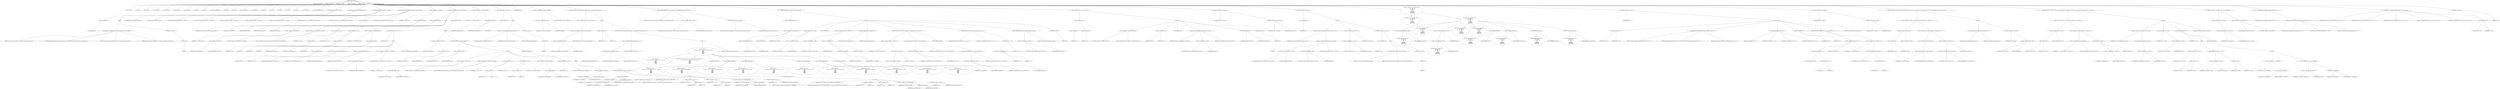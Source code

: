digraph hostapd_notif_assoc {  
"1000122" [label = "(METHOD,hostapd_notif_assoc)" ]
"1000123" [label = "(PARAM,hostapd_data *hapd)" ]
"1000124" [label = "(PARAM,const u8 *addr)" ]
"1000125" [label = "(PARAM,const u8 *req_ies)" ]
"1000126" [label = "(PARAM,size_t req_ies_len)" ]
"1000127" [label = "(PARAM,int reassoc)" ]
"1000128" [label = "(BLOCK,,)" ]
"1000129" [label = "(LOCAL,v9: const u8 *)" ]
"1000130" [label = "(LOCAL,v10: int)" ]
"1000131" [label = "(LOCAL,v11: size_t)" ]
"1000132" [label = "(LOCAL,v12: const u8 *)" ]
"1000133" [label = "(LOCAL,v13: sta_info *)" ]
"1000134" [label = "(LOCAL,v14: sta_info *)" ]
"1000135" [label = "(LOCAL,v16: const u8 *)" ]
"1000136" [label = "(LOCAL,v17: int)" ]
"1000137" [label = "(LOCAL,v18: int)" ]
"1000138" [label = "(LOCAL,v19: wpa_state_machine *)" ]
"1000139" [label = "(LOCAL,v20: int)" ]
"1000140" [label = "(LOCAL,v21: int)" ]
"1000141" [label = "(LOCAL,v22: unsigned int)" ]
"1000142" [label = "(LOCAL,v23: const u8 *)" ]
"1000143" [label = "(LOCAL,v24: int)" ]
"1000144" [label = "(LOCAL,v25: u32)" ]
"1000145" [label = "(LOCAL,v26: int)" ]
"1000146" [label = "(LOCAL,v27: u32)" ]
"1000147" [label = "(LOCAL,v28: u8 *)" ]
"1000148" [label = "(LOCAL,v29: u8 [ 1064 ])" ]
"1000149" [label = "(LOCAL,mdie: ieee802_11_elems)" ]
"1000150" [label = "(CONTROL_STRUCTURE,if ( !addr ),if ( !addr ))" ]
"1000151" [label = "(<operator>.logicalNot,!addr)" ]
"1000152" [label = "(IDENTIFIER,addr,!addr)" ]
"1000153" [label = "(BLOCK,,)" ]
"1000154" [label = "(wpa_printf,wpa_printf(2, \"hostapd_notif_assoc: Skip event with no address\", req_ies, req_ies_len))" ]
"1000155" [label = "(LITERAL,2,wpa_printf(2, \"hostapd_notif_assoc: Skip event with no address\", req_ies, req_ies_len))" ]
"1000156" [label = "(LITERAL,\"hostapd_notif_assoc: Skip event with no address\",wpa_printf(2, \"hostapd_notif_assoc: Skip event with no address\", req_ies, req_ies_len))" ]
"1000157" [label = "(IDENTIFIER,req_ies,wpa_printf(2, \"hostapd_notif_assoc: Skip event with no address\", req_ies, req_ies_len))" ]
"1000158" [label = "(IDENTIFIER,req_ies_len,wpa_printf(2, \"hostapd_notif_assoc: Skip event with no address\", req_ies, req_ies_len))" ]
"1000159" [label = "(RETURN,return -1;,return -1;)" ]
"1000160" [label = "(<operator>.minus,-1)" ]
"1000161" [label = "(LITERAL,1,-1)" ]
"1000162" [label = "(random_add_randomness,random_add_randomness(addr, 6u))" ]
"1000163" [label = "(IDENTIFIER,addr,random_add_randomness(addr, 6u))" ]
"1000164" [label = "(LITERAL,6u,random_add_randomness(addr, 6u))" ]
"1000165" [label = "(hostapd_logger,hostapd_logger(hapd, addr, 1u, 2, \"associated\"))" ]
"1000166" [label = "(IDENTIFIER,hapd,hostapd_logger(hapd, addr, 1u, 2, \"associated\"))" ]
"1000167" [label = "(IDENTIFIER,addr,hostapd_logger(hapd, addr, 1u, 2, \"associated\"))" ]
"1000168" [label = "(LITERAL,1u,hostapd_logger(hapd, addr, 1u, 2, \"associated\"))" ]
"1000169" [label = "(LITERAL,2,hostapd_logger(hapd, addr, 1u, 2, \"associated\"))" ]
"1000170" [label = "(LITERAL,\"associated\",hostapd_logger(hapd, addr, 1u, 2, \"associated\"))" ]
"1000171" [label = "(ieee802_11_parse_elems,ieee802_11_parse_elems(req_ies, req_ies_len, &mdie, 0))" ]
"1000172" [label = "(IDENTIFIER,req_ies,ieee802_11_parse_elems(req_ies, req_ies_len, &mdie, 0))" ]
"1000173" [label = "(IDENTIFIER,req_ies_len,ieee802_11_parse_elems(req_ies, req_ies_len, &mdie, 0))" ]
"1000174" [label = "(<operator>.addressOf,&mdie)" ]
"1000175" [label = "(IDENTIFIER,mdie,ieee802_11_parse_elems(req_ies, req_ies_len, &mdie, 0))" ]
"1000176" [label = "(LITERAL,0,ieee802_11_parse_elems(req_ies, req_ies_len, &mdie, 0))" ]
"1000177" [label = "(<operator>.assignment,v9 = mdie.wps_ie)" ]
"1000178" [label = "(IDENTIFIER,v9,v9 = mdie.wps_ie)" ]
"1000179" [label = "(<operator>.fieldAccess,mdie.wps_ie)" ]
"1000180" [label = "(IDENTIFIER,mdie,v9 = mdie.wps_ie)" ]
"1000181" [label = "(FIELD_IDENTIFIER,wps_ie,wps_ie)" ]
"1000182" [label = "(CONTROL_STRUCTURE,if ( mdie.wps_ie ),if ( mdie.wps_ie ))" ]
"1000183" [label = "(<operator>.fieldAccess,mdie.wps_ie)" ]
"1000184" [label = "(IDENTIFIER,mdie,if ( mdie.wps_ie ))" ]
"1000185" [label = "(FIELD_IDENTIFIER,wps_ie,wps_ie)" ]
"1000186" [label = "(BLOCK,,)" ]
"1000187" [label = "(<operator>.assignment,v10 = mdie.wps_ie_len)" ]
"1000188" [label = "(IDENTIFIER,v10,v10 = mdie.wps_ie_len)" ]
"1000189" [label = "(<operator>.fieldAccess,mdie.wps_ie_len)" ]
"1000190" [label = "(IDENTIFIER,mdie,v10 = mdie.wps_ie_len)" ]
"1000191" [label = "(FIELD_IDENTIFIER,wps_ie_len,wps_ie_len)" ]
"1000192" [label = "(wpa_printf,wpa_printf(2, \"STA included WPS IE in (Re)AssocReq\"))" ]
"1000193" [label = "(LITERAL,2,wpa_printf(2, \"STA included WPS IE in (Re)AssocReq\"))" ]
"1000194" [label = "(LITERAL,\"STA included WPS IE in (Re)AssocReq\",wpa_printf(2, \"STA included WPS IE in (Re)AssocReq\"))" ]
"1000195" [label = "(<operator>.assignment,v11 = v10 + 2)" ]
"1000196" [label = "(IDENTIFIER,v11,v11 = v10 + 2)" ]
"1000197" [label = "(<operator>.addition,v10 + 2)" ]
"1000198" [label = "(IDENTIFIER,v10,v10 + 2)" ]
"1000199" [label = "(LITERAL,2,v10 + 2)" ]
"1000200" [label = "(<operator>.assignment,v12 = v9 - 2)" ]
"1000201" [label = "(IDENTIFIER,v12,v12 = v9 - 2)" ]
"1000202" [label = "(<operator>.subtraction,v9 - 2)" ]
"1000203" [label = "(IDENTIFIER,v9,v9 - 2)" ]
"1000204" [label = "(LITERAL,2,v9 - 2)" ]
"1000205" [label = "(<operator>.assignment,v13 = ap_get_sta(hapd, addr))" ]
"1000206" [label = "(IDENTIFIER,v13,v13 = ap_get_sta(hapd, addr))" ]
"1000207" [label = "(ap_get_sta,ap_get_sta(hapd, addr))" ]
"1000208" [label = "(IDENTIFIER,hapd,ap_get_sta(hapd, addr))" ]
"1000209" [label = "(IDENTIFIER,addr,ap_get_sta(hapd, addr))" ]
"1000210" [label = "(CONTROL_STRUCTURE,if ( v13 ),if ( v13 ))" ]
"1000211" [label = "(IDENTIFIER,v13,if ( v13 ))" ]
"1000212" [label = "(BLOCK,,)" ]
"1000213" [label = "(JUMP_TARGET,LABEL_4)" ]
"1000214" [label = "(<operator>.assignment,v14 = v13)" ]
"1000215" [label = "(IDENTIFIER,v14,v14 = v13)" ]
"1000216" [label = "(IDENTIFIER,v13,v14 = v13)" ]
"1000217" [label = "(ap_sta_no_session_timeout,ap_sta_no_session_timeout(hapd, v13))" ]
"1000218" [label = "(IDENTIFIER,hapd,ap_sta_no_session_timeout(hapd, v13))" ]
"1000219" [label = "(IDENTIFIER,v13,ap_sta_no_session_timeout(hapd, v13))" ]
"1000220" [label = "(accounting_sta_stop,accounting_sta_stop(hapd, v14))" ]
"1000221" [label = "(IDENTIFIER,hapd,accounting_sta_stop(hapd, v14))" ]
"1000222" [label = "(IDENTIFIER,v14,accounting_sta_stop(hapd, v14))" ]
"1000223" [label = "(<operator>.assignment,v14->timeout_next = STA_NULLFUNC)" ]
"1000224" [label = "(<operator>.indirectFieldAccess,v14->timeout_next)" ]
"1000225" [label = "(IDENTIFIER,v14,v14->timeout_next = STA_NULLFUNC)" ]
"1000226" [label = "(FIELD_IDENTIFIER,timeout_next,timeout_next)" ]
"1000227" [label = "(IDENTIFIER,STA_NULLFUNC,v14->timeout_next = STA_NULLFUNC)" ]
"1000228" [label = "(CONTROL_STRUCTURE,goto LABEL_9;,goto LABEL_9;)" ]
"1000229" [label = "(CONTROL_STRUCTURE,else,else)" ]
"1000230" [label = "(BLOCK,,)" ]
"1000231" [label = "(<operator>.assignment,v16 = mdie.rsn_ie)" ]
"1000232" [label = "(IDENTIFIER,v16,v16 = mdie.rsn_ie)" ]
"1000233" [label = "(<operator>.fieldAccess,mdie.rsn_ie)" ]
"1000234" [label = "(IDENTIFIER,mdie,v16 = mdie.rsn_ie)" ]
"1000235" [label = "(FIELD_IDENTIFIER,rsn_ie,rsn_ie)" ]
"1000236" [label = "(CONTROL_STRUCTURE,if ( mdie.rsn_ie ),if ( mdie.rsn_ie ))" ]
"1000237" [label = "(<operator>.fieldAccess,mdie.rsn_ie)" ]
"1000238" [label = "(IDENTIFIER,mdie,if ( mdie.rsn_ie ))" ]
"1000239" [label = "(FIELD_IDENTIFIER,rsn_ie,rsn_ie)" ]
"1000240" [label = "(BLOCK,,)" ]
"1000241" [label = "(<operator>.assignment,v17 = mdie.rsn_ie_len)" ]
"1000242" [label = "(IDENTIFIER,v17,v17 = mdie.rsn_ie_len)" ]
"1000243" [label = "(<operator>.fieldAccess,mdie.rsn_ie_len)" ]
"1000244" [label = "(IDENTIFIER,mdie,v17 = mdie.rsn_ie_len)" ]
"1000245" [label = "(FIELD_IDENTIFIER,rsn_ie_len,rsn_ie_len)" ]
"1000246" [label = "(wpa_printf,wpa_printf(2, \"STA included RSN IE in (Re)AssocReq\"))" ]
"1000247" [label = "(LITERAL,2,wpa_printf(2, \"STA included RSN IE in (Re)AssocReq\"))" ]
"1000248" [label = "(LITERAL,\"STA included RSN IE in (Re)AssocReq\",wpa_printf(2, \"STA included RSN IE in (Re)AssocReq\"))" ]
"1000249" [label = "(<operator>.assignment,v11 = v17 + 2)" ]
"1000250" [label = "(IDENTIFIER,v11,v11 = v17 + 2)" ]
"1000251" [label = "(<operator>.addition,v17 + 2)" ]
"1000252" [label = "(IDENTIFIER,v17,v17 + 2)" ]
"1000253" [label = "(LITERAL,2,v17 + 2)" ]
"1000254" [label = "(<operator>.assignment,v12 = v16 - 2)" ]
"1000255" [label = "(IDENTIFIER,v12,v12 = v16 - 2)" ]
"1000256" [label = "(<operator>.subtraction,v16 - 2)" ]
"1000257" [label = "(IDENTIFIER,v16,v16 - 2)" ]
"1000258" [label = "(LITERAL,2,v16 - 2)" ]
"1000259" [label = "(<operator>.assignment,v13 = ap_get_sta(hapd, addr))" ]
"1000260" [label = "(IDENTIFIER,v13,v13 = ap_get_sta(hapd, addr))" ]
"1000261" [label = "(ap_get_sta,ap_get_sta(hapd, addr))" ]
"1000262" [label = "(IDENTIFIER,hapd,ap_get_sta(hapd, addr))" ]
"1000263" [label = "(IDENTIFIER,addr,ap_get_sta(hapd, addr))" ]
"1000264" [label = "(CONTROL_STRUCTURE,if ( v13 ),if ( v13 ))" ]
"1000265" [label = "(IDENTIFIER,v13,if ( v13 ))" ]
"1000266" [label = "(CONTROL_STRUCTURE,goto LABEL_4;,goto LABEL_4;)" ]
"1000267" [label = "(CONTROL_STRUCTURE,else,else)" ]
"1000268" [label = "(BLOCK,,)" ]
"1000269" [label = "(<operator>.assignment,v23 = mdie.wpa_ie)" ]
"1000270" [label = "(IDENTIFIER,v23,v23 = mdie.wpa_ie)" ]
"1000271" [label = "(<operator>.fieldAccess,mdie.wpa_ie)" ]
"1000272" [label = "(IDENTIFIER,mdie,v23 = mdie.wpa_ie)" ]
"1000273" [label = "(FIELD_IDENTIFIER,wpa_ie,wpa_ie)" ]
"1000274" [label = "(CONTROL_STRUCTURE,if ( mdie.wpa_ie ),if ( mdie.wpa_ie ))" ]
"1000275" [label = "(<operator>.fieldAccess,mdie.wpa_ie)" ]
"1000276" [label = "(IDENTIFIER,mdie,if ( mdie.wpa_ie ))" ]
"1000277" [label = "(FIELD_IDENTIFIER,wpa_ie,wpa_ie)" ]
"1000278" [label = "(BLOCK,,)" ]
"1000279" [label = "(<operator>.assignment,v24 = mdie.wpa_ie_len)" ]
"1000280" [label = "(IDENTIFIER,v24,v24 = mdie.wpa_ie_len)" ]
"1000281" [label = "(<operator>.fieldAccess,mdie.wpa_ie_len)" ]
"1000282" [label = "(IDENTIFIER,mdie,v24 = mdie.wpa_ie_len)" ]
"1000283" [label = "(FIELD_IDENTIFIER,wpa_ie_len,wpa_ie_len)" ]
"1000284" [label = "(wpa_printf,wpa_printf(2, \"STA included WPA IE in (Re)AssocReq\"))" ]
"1000285" [label = "(LITERAL,2,wpa_printf(2, \"STA included WPA IE in (Re)AssocReq\"))" ]
"1000286" [label = "(LITERAL,\"STA included WPA IE in (Re)AssocReq\",wpa_printf(2, \"STA included WPA IE in (Re)AssocReq\"))" ]
"1000287" [label = "(<operator>.assignment,v11 = v24 + 2)" ]
"1000288" [label = "(IDENTIFIER,v11,v11 = v24 + 2)" ]
"1000289" [label = "(<operator>.addition,v24 + 2)" ]
"1000290" [label = "(IDENTIFIER,v24,v24 + 2)" ]
"1000291" [label = "(LITERAL,2,v24 + 2)" ]
"1000292" [label = "(<operator>.assignment,v12 = v23 - 2)" ]
"1000293" [label = "(IDENTIFIER,v12,v12 = v23 - 2)" ]
"1000294" [label = "(<operator>.subtraction,v23 - 2)" ]
"1000295" [label = "(IDENTIFIER,v23,v23 - 2)" ]
"1000296" [label = "(LITERAL,2,v23 - 2)" ]
"1000297" [label = "(<operator>.assignment,v13 = ap_get_sta(hapd, addr))" ]
"1000298" [label = "(IDENTIFIER,v13,v13 = ap_get_sta(hapd, addr))" ]
"1000299" [label = "(ap_get_sta,ap_get_sta(hapd, addr))" ]
"1000300" [label = "(IDENTIFIER,hapd,ap_get_sta(hapd, addr))" ]
"1000301" [label = "(IDENTIFIER,addr,ap_get_sta(hapd, addr))" ]
"1000302" [label = "(CONTROL_STRUCTURE,if ( v13 ),if ( v13 ))" ]
"1000303" [label = "(IDENTIFIER,v13,if ( v13 ))" ]
"1000304" [label = "(CONTROL_STRUCTURE,goto LABEL_4;,goto LABEL_4;)" ]
"1000305" [label = "(CONTROL_STRUCTURE,else,else)" ]
"1000306" [label = "(BLOCK,,)" ]
"1000307" [label = "(wpa_printf,wpa_printf(2, \"STA did not include WPS/RSN/WPA IE in (Re)AssocReq\"))" ]
"1000308" [label = "(LITERAL,2,wpa_printf(2, \"STA did not include WPS/RSN/WPA IE in (Re)AssocReq\"))" ]
"1000309" [label = "(LITERAL,\"STA did not include WPS/RSN/WPA IE in (Re)AssocReq\",wpa_printf(2, \"STA did not include WPS/RSN/WPA IE in (Re)AssocReq\"))" ]
"1000310" [label = "(<operator>.assignment,v12 = 0)" ]
"1000311" [label = "(IDENTIFIER,v12,v12 = 0)" ]
"1000312" [label = "(LITERAL,0,v12 = 0)" ]
"1000313" [label = "(<operator>.assignment,v11 = 0)" ]
"1000314" [label = "(IDENTIFIER,v11,v11 = 0)" ]
"1000315" [label = "(LITERAL,0,v11 = 0)" ]
"1000316" [label = "(<operator>.assignment,v13 = ap_get_sta(hapd, addr))" ]
"1000317" [label = "(IDENTIFIER,v13,v13 = ap_get_sta(hapd, addr))" ]
"1000318" [label = "(ap_get_sta,ap_get_sta(hapd, addr))" ]
"1000319" [label = "(IDENTIFIER,hapd,ap_get_sta(hapd, addr))" ]
"1000320" [label = "(IDENTIFIER,addr,ap_get_sta(hapd, addr))" ]
"1000321" [label = "(CONTROL_STRUCTURE,if ( v13 ),if ( v13 ))" ]
"1000322" [label = "(IDENTIFIER,v13,if ( v13 ))" ]
"1000323" [label = "(CONTROL_STRUCTURE,goto LABEL_4;,goto LABEL_4;)" ]
"1000324" [label = "(<operator>.assignment,v14 = ap_sta_add(hapd, addr))" ]
"1000325" [label = "(IDENTIFIER,v14,v14 = ap_sta_add(hapd, addr))" ]
"1000326" [label = "(ap_sta_add,ap_sta_add(hapd, addr))" ]
"1000327" [label = "(IDENTIFIER,hapd,ap_sta_add(hapd, addr))" ]
"1000328" [label = "(IDENTIFIER,addr,ap_sta_add(hapd, addr))" ]
"1000329" [label = "(CONTROL_STRUCTURE,if ( !v14 ),if ( !v14 ))" ]
"1000330" [label = "(<operator>.logicalNot,!v14)" ]
"1000331" [label = "(IDENTIFIER,v14,!v14)" ]
"1000332" [label = "(BLOCK,,)" ]
"1000333" [label = "(hostapd_drv_sta_disassoc,hostapd_drv_sta_disassoc(hapd, addr, 5))" ]
"1000334" [label = "(IDENTIFIER,hapd,hostapd_drv_sta_disassoc(hapd, addr, 5))" ]
"1000335" [label = "(IDENTIFIER,addr,hostapd_drv_sta_disassoc(hapd, addr, 5))" ]
"1000336" [label = "(LITERAL,5,hostapd_drv_sta_disassoc(hapd, addr, 5))" ]
"1000337" [label = "(RETURN,return -1;,return -1;)" ]
"1000338" [label = "(<operator>.minus,-1)" ]
"1000339" [label = "(LITERAL,1,-1)" ]
"1000340" [label = "(JUMP_TARGET,LABEL_9)" ]
"1000341" [label = "(<operators>.assignmentAnd,v14->flags &= 0xFFFECFFF)" ]
"1000342" [label = "(<operator>.indirectFieldAccess,v14->flags)" ]
"1000343" [label = "(IDENTIFIER,v14,v14->flags &= 0xFFFECFFF)" ]
"1000344" [label = "(FIELD_IDENTIFIER,flags,flags)" ]
"1000345" [label = "(LITERAL,0xFFFECFFF,v14->flags &= 0xFFFECFFF)" ]
"1000346" [label = "(CONTROL_STRUCTURE,if ( !hapd->iface->drv_max_acl_mac_addrs ),if ( !hapd->iface->drv_max_acl_mac_addrs ))" ]
"1000347" [label = "(<operator>.logicalNot,!hapd->iface->drv_max_acl_mac_addrs)" ]
"1000348" [label = "(<operator>.indirectFieldAccess,hapd->iface->drv_max_acl_mac_addrs)" ]
"1000349" [label = "(<operator>.indirectFieldAccess,hapd->iface)" ]
"1000350" [label = "(IDENTIFIER,hapd,!hapd->iface->drv_max_acl_mac_addrs)" ]
"1000351" [label = "(FIELD_IDENTIFIER,iface,iface)" ]
"1000352" [label = "(FIELD_IDENTIFIER,drv_max_acl_mac_addrs,drv_max_acl_mac_addrs)" ]
"1000353" [label = "(BLOCK,,)" ]
"1000354" [label = "(<operator>.assignment,v18 = 1)" ]
"1000355" [label = "(IDENTIFIER,v18,v18 = 1)" ]
"1000356" [label = "(LITERAL,1,v18 = 1)" ]
"1000357" [label = "(CONTROL_STRUCTURE,if ( hostapd_check_acl(hapd, addr, 0) != 1 ),if ( hostapd_check_acl(hapd, addr, 0) != 1 ))" ]
"1000358" [label = "(<operator>.notEquals,hostapd_check_acl(hapd, addr, 0) != 1)" ]
"1000359" [label = "(hostapd_check_acl,hostapd_check_acl(hapd, addr, 0))" ]
"1000360" [label = "(IDENTIFIER,hapd,hostapd_check_acl(hapd, addr, 0))" ]
"1000361" [label = "(IDENTIFIER,addr,hostapd_check_acl(hapd, addr, 0))" ]
"1000362" [label = "(LITERAL,0,hostapd_check_acl(hapd, addr, 0))" ]
"1000363" [label = "(LITERAL,1,hostapd_check_acl(hapd, addr, 0) != 1)" ]
"1000364" [label = "(BLOCK,,)" ]
"1000365" [label = "(wpa_printf,wpa_printf(\n        3,\n        \"STA %02x:%02x:%02x:%02x:%02x:%02x not allowed to connect\",\n        *addr,\n        addr[1],\n        addr[2],\n        addr[3],\n        addr[4],\n        addr[5]))" ]
"1000366" [label = "(LITERAL,3,wpa_printf(\n        3,\n        \"STA %02x:%02x:%02x:%02x:%02x:%02x not allowed to connect\",\n        *addr,\n        addr[1],\n        addr[2],\n        addr[3],\n        addr[4],\n        addr[5]))" ]
"1000367" [label = "(LITERAL,\"STA %02x:%02x:%02x:%02x:%02x:%02x not allowed to connect\",wpa_printf(\n        3,\n        \"STA %02x:%02x:%02x:%02x:%02x:%02x not allowed to connect\",\n        *addr,\n        addr[1],\n        addr[2],\n        addr[3],\n        addr[4],\n        addr[5]))" ]
"1000368" [label = "(<operator>.indirection,*addr)" ]
"1000369" [label = "(IDENTIFIER,addr,wpa_printf(\n        3,\n        \"STA %02x:%02x:%02x:%02x:%02x:%02x not allowed to connect\",\n        *addr,\n        addr[1],\n        addr[2],\n        addr[3],\n        addr[4],\n        addr[5]))" ]
"1000370" [label = "(<operator>.indirectIndexAccess,addr[1])" ]
"1000371" [label = "(IDENTIFIER,addr,wpa_printf(\n        3,\n        \"STA %02x:%02x:%02x:%02x:%02x:%02x not allowed to connect\",\n        *addr,\n        addr[1],\n        addr[2],\n        addr[3],\n        addr[4],\n        addr[5]))" ]
"1000372" [label = "(LITERAL,1,wpa_printf(\n        3,\n        \"STA %02x:%02x:%02x:%02x:%02x:%02x not allowed to connect\",\n        *addr,\n        addr[1],\n        addr[2],\n        addr[3],\n        addr[4],\n        addr[5]))" ]
"1000373" [label = "(<operator>.indirectIndexAccess,addr[2])" ]
"1000374" [label = "(IDENTIFIER,addr,wpa_printf(\n        3,\n        \"STA %02x:%02x:%02x:%02x:%02x:%02x not allowed to connect\",\n        *addr,\n        addr[1],\n        addr[2],\n        addr[3],\n        addr[4],\n        addr[5]))" ]
"1000375" [label = "(LITERAL,2,wpa_printf(\n        3,\n        \"STA %02x:%02x:%02x:%02x:%02x:%02x not allowed to connect\",\n        *addr,\n        addr[1],\n        addr[2],\n        addr[3],\n        addr[4],\n        addr[5]))" ]
"1000376" [label = "(<operator>.indirectIndexAccess,addr[3])" ]
"1000377" [label = "(IDENTIFIER,addr,wpa_printf(\n        3,\n        \"STA %02x:%02x:%02x:%02x:%02x:%02x not allowed to connect\",\n        *addr,\n        addr[1],\n        addr[2],\n        addr[3],\n        addr[4],\n        addr[5]))" ]
"1000378" [label = "(LITERAL,3,wpa_printf(\n        3,\n        \"STA %02x:%02x:%02x:%02x:%02x:%02x not allowed to connect\",\n        *addr,\n        addr[1],\n        addr[2],\n        addr[3],\n        addr[4],\n        addr[5]))" ]
"1000379" [label = "(<operator>.indirectIndexAccess,addr[4])" ]
"1000380" [label = "(IDENTIFIER,addr,wpa_printf(\n        3,\n        \"STA %02x:%02x:%02x:%02x:%02x:%02x not allowed to connect\",\n        *addr,\n        addr[1],\n        addr[2],\n        addr[3],\n        addr[4],\n        addr[5]))" ]
"1000381" [label = "(LITERAL,4,wpa_printf(\n        3,\n        \"STA %02x:%02x:%02x:%02x:%02x:%02x not allowed to connect\",\n        *addr,\n        addr[1],\n        addr[2],\n        addr[3],\n        addr[4],\n        addr[5]))" ]
"1000382" [label = "(<operator>.indirectIndexAccess,addr[5])" ]
"1000383" [label = "(IDENTIFIER,addr,wpa_printf(\n        3,\n        \"STA %02x:%02x:%02x:%02x:%02x:%02x not allowed to connect\",\n        *addr,\n        addr[1],\n        addr[2],\n        addr[3],\n        addr[4],\n        addr[5]))" ]
"1000384" [label = "(LITERAL,5,wpa_printf(\n        3,\n        \"STA %02x:%02x:%02x:%02x:%02x:%02x not allowed to connect\",\n        *addr,\n        addr[1],\n        addr[2],\n        addr[3],\n        addr[4],\n        addr[5]))" ]
"1000385" [label = "(CONTROL_STRUCTURE,goto LABEL_27;,goto LABEL_27;)" ]
"1000386" [label = "(ap_copy_sta_supp_op_classes,ap_copy_sta_supp_op_classes(v14, mdie.supp_op_classes, mdie.supp_op_classes_len))" ]
"1000387" [label = "(IDENTIFIER,v14,ap_copy_sta_supp_op_classes(v14, mdie.supp_op_classes, mdie.supp_op_classes_len))" ]
"1000388" [label = "(<operator>.fieldAccess,mdie.supp_op_classes)" ]
"1000389" [label = "(IDENTIFIER,mdie,ap_copy_sta_supp_op_classes(v14, mdie.supp_op_classes, mdie.supp_op_classes_len))" ]
"1000390" [label = "(FIELD_IDENTIFIER,supp_op_classes,supp_op_classes)" ]
"1000391" [label = "(<operator>.fieldAccess,mdie.supp_op_classes_len)" ]
"1000392" [label = "(IDENTIFIER,mdie,ap_copy_sta_supp_op_classes(v14, mdie.supp_op_classes, mdie.supp_op_classes_len))" ]
"1000393" [label = "(FIELD_IDENTIFIER,supp_op_classes_len,supp_op_classes_len)" ]
"1000394" [label = "(CONTROL_STRUCTURE,if ( !hapd->conf->wpa ),if ( !hapd->conf->wpa ))" ]
"1000395" [label = "(<operator>.logicalNot,!hapd->conf->wpa)" ]
"1000396" [label = "(<operator>.indirectFieldAccess,hapd->conf->wpa)" ]
"1000397" [label = "(<operator>.indirectFieldAccess,hapd->conf)" ]
"1000398" [label = "(IDENTIFIER,hapd,!hapd->conf->wpa)" ]
"1000399" [label = "(FIELD_IDENTIFIER,conf,conf)" ]
"1000400" [label = "(FIELD_IDENTIFIER,wpa,wpa)" ]
"1000401" [label = "(BLOCK,,)" ]
"1000402" [label = "(<operator>.assignment,v22 = v14->flags)" ]
"1000403" [label = "(IDENTIFIER,v22,v22 = v14->flags)" ]
"1000404" [label = "(<operator>.indirectFieldAccess,v14->flags)" ]
"1000405" [label = "(IDENTIFIER,v14,v22 = v14->flags)" ]
"1000406" [label = "(FIELD_IDENTIFIER,flags,flags)" ]
"1000407" [label = "(JUMP_TARGET,LABEL_20)" ]
"1000408" [label = "(<operator>.assignment,v14->flags = v22 & 0xFFF7FFFC | 3)" ]
"1000409" [label = "(<operator>.indirectFieldAccess,v14->flags)" ]
"1000410" [label = "(IDENTIFIER,v14,v14->flags = v22 & 0xFFF7FFFC | 3)" ]
"1000411" [label = "(FIELD_IDENTIFIER,flags,flags)" ]
"1000412" [label = "(<operator>.or,v22 & 0xFFF7FFFC | 3)" ]
"1000413" [label = "(<operator>.and,v22 & 0xFFF7FFFC)" ]
"1000414" [label = "(IDENTIFIER,v22,v22 & 0xFFF7FFFC)" ]
"1000415" [label = "(LITERAL,0xFFF7FFFC,v22 & 0xFFF7FFFC)" ]
"1000416" [label = "(LITERAL,3,v22 & 0xFFF7FFFC | 3)" ]
"1000417" [label = "(hostapd_set_sta_flags,hostapd_set_sta_flags(hapd, v14))" ]
"1000418" [label = "(IDENTIFIER,hapd,hostapd_set_sta_flags(hapd, v14))" ]
"1000419" [label = "(IDENTIFIER,v14,hostapd_set_sta_flags(hapd, v14))" ]
"1000420" [label = "(CONTROL_STRUCTURE,if ( reassoc && v14->auth_alg == 2 ),if ( reassoc && v14->auth_alg == 2 ))" ]
"1000421" [label = "(<operator>.logicalAnd,reassoc && v14->auth_alg == 2)" ]
"1000422" [label = "(IDENTIFIER,reassoc,reassoc && v14->auth_alg == 2)" ]
"1000423" [label = "(<operator>.equals,v14->auth_alg == 2)" ]
"1000424" [label = "(<operator>.indirectFieldAccess,v14->auth_alg)" ]
"1000425" [label = "(IDENTIFIER,v14,v14->auth_alg == 2)" ]
"1000426" [label = "(FIELD_IDENTIFIER,auth_alg,auth_alg)" ]
"1000427" [label = "(LITERAL,2,v14->auth_alg == 2)" ]
"1000428" [label = "(wpa_auth_sm_event,wpa_auth_sm_event(v14->wpa_sm, WPA_ASSOC_FT))" ]
"1000429" [label = "(<operator>.indirectFieldAccess,v14->wpa_sm)" ]
"1000430" [label = "(IDENTIFIER,v14,wpa_auth_sm_event(v14->wpa_sm, WPA_ASSOC_FT))" ]
"1000431" [label = "(FIELD_IDENTIFIER,wpa_sm,wpa_sm)" ]
"1000432" [label = "(IDENTIFIER,WPA_ASSOC_FT,wpa_auth_sm_event(v14->wpa_sm, WPA_ASSOC_FT))" ]
"1000433" [label = "(CONTROL_STRUCTURE,else,else)" ]
"1000434" [label = "(wpa_auth_sm_event,wpa_auth_sm_event(v14->wpa_sm, WPA_ASSOC))" ]
"1000435" [label = "(<operator>.indirectFieldAccess,v14->wpa_sm)" ]
"1000436" [label = "(IDENTIFIER,v14,wpa_auth_sm_event(v14->wpa_sm, WPA_ASSOC))" ]
"1000437" [label = "(FIELD_IDENTIFIER,wpa_sm,wpa_sm)" ]
"1000438" [label = "(IDENTIFIER,WPA_ASSOC,wpa_auth_sm_event(v14->wpa_sm, WPA_ASSOC))" ]
"1000439" [label = "(hostapd_new_assoc_sta,hostapd_new_assoc_sta(hapd, v14, (v22 >> 1) & 1))" ]
"1000440" [label = "(IDENTIFIER,hapd,hostapd_new_assoc_sta(hapd, v14, (v22 >> 1) & 1))" ]
"1000441" [label = "(IDENTIFIER,v14,hostapd_new_assoc_sta(hapd, v14, (v22 >> 1) & 1))" ]
"1000442" [label = "(<operator>.and,(v22 >> 1) & 1)" ]
"1000443" [label = "(<operator>.arithmeticShiftRight,v22 >> 1)" ]
"1000444" [label = "(IDENTIFIER,v22,v22 >> 1)" ]
"1000445" [label = "(LITERAL,1,v22 >> 1)" ]
"1000446" [label = "(LITERAL,1,(v22 >> 1) & 1)" ]
"1000447" [label = "(ieee802_1x_notify_port_enabled,ieee802_1x_notify_port_enabled(v14->eapol_sm, 1))" ]
"1000448" [label = "(<operator>.indirectFieldAccess,v14->eapol_sm)" ]
"1000449" [label = "(IDENTIFIER,v14,ieee802_1x_notify_port_enabled(v14->eapol_sm, 1))" ]
"1000450" [label = "(FIELD_IDENTIFIER,eapol_sm,eapol_sm)" ]
"1000451" [label = "(LITERAL,1,ieee802_1x_notify_port_enabled(v14->eapol_sm, 1))" ]
"1000452" [label = "(RETURN,return 0;,return 0;)" ]
"1000453" [label = "(LITERAL,0,return 0;)" ]
"1000454" [label = "(CONTROL_STRUCTURE,if ( !v12 || !v11 ),if ( !v12 || !v11 ))" ]
"1000455" [label = "(<operator>.logicalOr,!v12 || !v11)" ]
"1000456" [label = "(<operator>.logicalNot,!v12)" ]
"1000457" [label = "(IDENTIFIER,v12,!v12)" ]
"1000458" [label = "(<operator>.logicalNot,!v11)" ]
"1000459" [label = "(IDENTIFIER,v11,!v11)" ]
"1000460" [label = "(BLOCK,,)" ]
"1000461" [label = "(wpa_printf,wpa_printf(2, \"No WPA/RSN IE from STA\"))" ]
"1000462" [label = "(LITERAL,2,wpa_printf(2, \"No WPA/RSN IE from STA\"))" ]
"1000463" [label = "(LITERAL,\"No WPA/RSN IE from STA\",wpa_printf(2, \"No WPA/RSN IE from STA\"))" ]
"1000464" [label = "(<operator>.assignment,v18 = 13)" ]
"1000465" [label = "(IDENTIFIER,v18,v18 = 13)" ]
"1000466" [label = "(LITERAL,13,v18 = 13)" ]
"1000467" [label = "(JUMP_TARGET,LABEL_27)" ]
"1000468" [label = "(hostapd_drv_sta_disassoc,hostapd_drv_sta_disassoc(hapd, v14->addr, v18))" ]
"1000469" [label = "(IDENTIFIER,hapd,hostapd_drv_sta_disassoc(hapd, v14->addr, v18))" ]
"1000470" [label = "(<operator>.indirectFieldAccess,v14->addr)" ]
"1000471" [label = "(IDENTIFIER,v14,hostapd_drv_sta_disassoc(hapd, v14->addr, v18))" ]
"1000472" [label = "(FIELD_IDENTIFIER,addr,addr)" ]
"1000473" [label = "(IDENTIFIER,v18,hostapd_drv_sta_disassoc(hapd, v14->addr, v18))" ]
"1000474" [label = "(ap_free_sta,ap_free_sta(hapd, v14))" ]
"1000475" [label = "(IDENTIFIER,hapd,ap_free_sta(hapd, v14))" ]
"1000476" [label = "(IDENTIFIER,v14,ap_free_sta(hapd, v14))" ]
"1000477" [label = "(RETURN,return -1;,return -1;)" ]
"1000478" [label = "(<operator>.minus,-1)" ]
"1000479" [label = "(LITERAL,1,-1)" ]
"1000480" [label = "(<operator>.assignment,v19 = v14->wpa_sm)" ]
"1000481" [label = "(IDENTIFIER,v19,v19 = v14->wpa_sm)" ]
"1000482" [label = "(<operator>.indirectFieldAccess,v14->wpa_sm)" ]
"1000483" [label = "(IDENTIFIER,v14,v19 = v14->wpa_sm)" ]
"1000484" [label = "(FIELD_IDENTIFIER,wpa_sm,wpa_sm)" ]
"1000485" [label = "(CONTROL_STRUCTURE,if ( !v19 ),if ( !v19 ))" ]
"1000486" [label = "(<operator>.logicalNot,!v19)" ]
"1000487" [label = "(IDENTIFIER,v19,!v19)" ]
"1000488" [label = "(BLOCK,,)" ]
"1000489" [label = "(<operator>.assignment,v19 = wpa_auth_sta_init(hapd->wpa_auth, v14->addr, 0))" ]
"1000490" [label = "(IDENTIFIER,v19,v19 = wpa_auth_sta_init(hapd->wpa_auth, v14->addr, 0))" ]
"1000491" [label = "(wpa_auth_sta_init,wpa_auth_sta_init(hapd->wpa_auth, v14->addr, 0))" ]
"1000492" [label = "(<operator>.indirectFieldAccess,hapd->wpa_auth)" ]
"1000493" [label = "(IDENTIFIER,hapd,wpa_auth_sta_init(hapd->wpa_auth, v14->addr, 0))" ]
"1000494" [label = "(FIELD_IDENTIFIER,wpa_auth,wpa_auth)" ]
"1000495" [label = "(<operator>.indirectFieldAccess,v14->addr)" ]
"1000496" [label = "(IDENTIFIER,v14,wpa_auth_sta_init(hapd->wpa_auth, v14->addr, 0))" ]
"1000497" [label = "(FIELD_IDENTIFIER,addr,addr)" ]
"1000498" [label = "(LITERAL,0,wpa_auth_sta_init(hapd->wpa_auth, v14->addr, 0))" ]
"1000499" [label = "(<operator>.assignment,v14->wpa_sm = v19)" ]
"1000500" [label = "(<operator>.indirectFieldAccess,v14->wpa_sm)" ]
"1000501" [label = "(IDENTIFIER,v14,v14->wpa_sm = v19)" ]
"1000502" [label = "(FIELD_IDENTIFIER,wpa_sm,wpa_sm)" ]
"1000503" [label = "(IDENTIFIER,v19,v14->wpa_sm = v19)" ]
"1000504" [label = "(CONTROL_STRUCTURE,if ( !v19 ),if ( !v19 ))" ]
"1000505" [label = "(<operator>.logicalNot,!v19)" ]
"1000506" [label = "(IDENTIFIER,v19,!v19)" ]
"1000507" [label = "(BLOCK,,)" ]
"1000508" [label = "(wpa_printf,wpa_printf(5, \"Failed to initialize WPA state machine\"))" ]
"1000509" [label = "(LITERAL,5,wpa_printf(5, \"Failed to initialize WPA state machine\"))" ]
"1000510" [label = "(LITERAL,\"Failed to initialize WPA state machine\",wpa_printf(5, \"Failed to initialize WPA state machine\"))" ]
"1000511" [label = "(RETURN,return -1;,return -1;)" ]
"1000512" [label = "(<operator>.minus,-1)" ]
"1000513" [label = "(LITERAL,1,-1)" ]
"1000514" [label = "(<operator>.assignment,v20 = wpa_validate_wpa_ie(\n          hapd->wpa_auth,\n          v19,\n          hapd->iface->freq,\n          v12,\n          v11,\n          mdie.mdie,\n          mdie.mdie_len,\n          mdie.owe_dh,\n          mdie.owe_dh_len))" ]
"1000515" [label = "(IDENTIFIER,v20,v20 = wpa_validate_wpa_ie(\n          hapd->wpa_auth,\n          v19,\n          hapd->iface->freq,\n          v12,\n          v11,\n          mdie.mdie,\n          mdie.mdie_len,\n          mdie.owe_dh,\n          mdie.owe_dh_len))" ]
"1000516" [label = "(wpa_validate_wpa_ie,wpa_validate_wpa_ie(\n          hapd->wpa_auth,\n          v19,\n          hapd->iface->freq,\n          v12,\n          v11,\n          mdie.mdie,\n          mdie.mdie_len,\n          mdie.owe_dh,\n          mdie.owe_dh_len))" ]
"1000517" [label = "(<operator>.indirectFieldAccess,hapd->wpa_auth)" ]
"1000518" [label = "(IDENTIFIER,hapd,wpa_validate_wpa_ie(\n          hapd->wpa_auth,\n          v19,\n          hapd->iface->freq,\n          v12,\n          v11,\n          mdie.mdie,\n          mdie.mdie_len,\n          mdie.owe_dh,\n          mdie.owe_dh_len))" ]
"1000519" [label = "(FIELD_IDENTIFIER,wpa_auth,wpa_auth)" ]
"1000520" [label = "(IDENTIFIER,v19,wpa_validate_wpa_ie(\n          hapd->wpa_auth,\n          v19,\n          hapd->iface->freq,\n          v12,\n          v11,\n          mdie.mdie,\n          mdie.mdie_len,\n          mdie.owe_dh,\n          mdie.owe_dh_len))" ]
"1000521" [label = "(<operator>.indirectFieldAccess,hapd->iface->freq)" ]
"1000522" [label = "(<operator>.indirectFieldAccess,hapd->iface)" ]
"1000523" [label = "(IDENTIFIER,hapd,wpa_validate_wpa_ie(\n          hapd->wpa_auth,\n          v19,\n          hapd->iface->freq,\n          v12,\n          v11,\n          mdie.mdie,\n          mdie.mdie_len,\n          mdie.owe_dh,\n          mdie.owe_dh_len))" ]
"1000524" [label = "(FIELD_IDENTIFIER,iface,iface)" ]
"1000525" [label = "(FIELD_IDENTIFIER,freq,freq)" ]
"1000526" [label = "(IDENTIFIER,v12,wpa_validate_wpa_ie(\n          hapd->wpa_auth,\n          v19,\n          hapd->iface->freq,\n          v12,\n          v11,\n          mdie.mdie,\n          mdie.mdie_len,\n          mdie.owe_dh,\n          mdie.owe_dh_len))" ]
"1000527" [label = "(IDENTIFIER,v11,wpa_validate_wpa_ie(\n          hapd->wpa_auth,\n          v19,\n          hapd->iface->freq,\n          v12,\n          v11,\n          mdie.mdie,\n          mdie.mdie_len,\n          mdie.owe_dh,\n          mdie.owe_dh_len))" ]
"1000528" [label = "(<operator>.fieldAccess,mdie.mdie)" ]
"1000529" [label = "(IDENTIFIER,mdie,wpa_validate_wpa_ie(\n          hapd->wpa_auth,\n          v19,\n          hapd->iface->freq,\n          v12,\n          v11,\n          mdie.mdie,\n          mdie.mdie_len,\n          mdie.owe_dh,\n          mdie.owe_dh_len))" ]
"1000530" [label = "(FIELD_IDENTIFIER,mdie,mdie)" ]
"1000531" [label = "(<operator>.fieldAccess,mdie.mdie_len)" ]
"1000532" [label = "(IDENTIFIER,mdie,wpa_validate_wpa_ie(\n          hapd->wpa_auth,\n          v19,\n          hapd->iface->freq,\n          v12,\n          v11,\n          mdie.mdie,\n          mdie.mdie_len,\n          mdie.owe_dh,\n          mdie.owe_dh_len))" ]
"1000533" [label = "(FIELD_IDENTIFIER,mdie_len,mdie_len)" ]
"1000534" [label = "(<operator>.fieldAccess,mdie.owe_dh)" ]
"1000535" [label = "(IDENTIFIER,mdie,wpa_validate_wpa_ie(\n          hapd->wpa_auth,\n          v19,\n          hapd->iface->freq,\n          v12,\n          v11,\n          mdie.mdie,\n          mdie.mdie_len,\n          mdie.owe_dh,\n          mdie.owe_dh_len))" ]
"1000536" [label = "(FIELD_IDENTIFIER,owe_dh,owe_dh)" ]
"1000537" [label = "(<operator>.fieldAccess,mdie.owe_dh_len)" ]
"1000538" [label = "(IDENTIFIER,mdie,wpa_validate_wpa_ie(\n          hapd->wpa_auth,\n          v19,\n          hapd->iface->freq,\n          v12,\n          v11,\n          mdie.mdie,\n          mdie.mdie_len,\n          mdie.owe_dh,\n          mdie.owe_dh_len))" ]
"1000539" [label = "(FIELD_IDENTIFIER,owe_dh_len,owe_dh_len)" ]
"1000540" [label = "(CONTROL_STRUCTURE,if ( v20 ),if ( v20 ))" ]
"1000541" [label = "(IDENTIFIER,v20,if ( v20 ))" ]
"1000542" [label = "(BLOCK,,)" ]
"1000543" [label = "(<operator>.assignment,v21 = v20)" ]
"1000544" [label = "(IDENTIFIER,v21,v21 = v20)" ]
"1000545" [label = "(IDENTIFIER,v20,v21 = v20)" ]
"1000546" [label = "(wpa_printf,wpa_printf(2, \"WPA/RSN information element rejected? (res %u)\", v20))" ]
"1000547" [label = "(LITERAL,2,wpa_printf(2, \"WPA/RSN information element rejected? (res %u)\", v20))" ]
"1000548" [label = "(LITERAL,\"WPA/RSN information element rejected? (res %u)\",wpa_printf(2, \"WPA/RSN information element rejected? (res %u)\", v20))" ]
"1000549" [label = "(IDENTIFIER,v20,wpa_printf(2, \"WPA/RSN information element rejected? (res %u)\", v20))" ]
"1000550" [label = "(wpa_hexdump,wpa_hexdump(2, \"IE\", v12, v11))" ]
"1000551" [label = "(LITERAL,2,wpa_hexdump(2, \"IE\", v12, v11))" ]
"1000552" [label = "(LITERAL,\"IE\",wpa_hexdump(2, \"IE\", v12, v11))" ]
"1000553" [label = "(IDENTIFIER,v12,wpa_hexdump(2, \"IE\", v12, v11))" ]
"1000554" [label = "(IDENTIFIER,v11,wpa_hexdump(2, \"IE\", v12, v11))" ]
"1000555" [label = "(<operator>.assignment,v18 = 13)" ]
"1000556" [label = "(IDENTIFIER,v18,v18 = 13)" ]
"1000557" [label = "(LITERAL,13,v18 = 13)" ]
"1000558" [label = "(CONTROL_STRUCTURE,if ( (unsigned int)(v21 - 2) < 7 ),if ( (unsigned int)(v21 - 2) < 7 ))" ]
"1000559" [label = "(<operator>.lessThan,(unsigned int)(v21 - 2) < 7)" ]
"1000560" [label = "(<operator>.cast,(unsigned int)(v21 - 2))" ]
"1000561" [label = "(UNKNOWN,unsigned int,unsigned int)" ]
"1000562" [label = "(<operator>.subtraction,v21 - 2)" ]
"1000563" [label = "(IDENTIFIER,v21,v21 - 2)" ]
"1000564" [label = "(LITERAL,2,v21 - 2)" ]
"1000565" [label = "(LITERAL,7,(unsigned int)(v21 - 2) < 7)" ]
"1000566" [label = "(<operator>.assignment,v18 = dword_4A2C70[v21 - 2])" ]
"1000567" [label = "(IDENTIFIER,v18,v18 = dword_4A2C70[v21 - 2])" ]
"1000568" [label = "(<operator>.indirectIndexAccess,dword_4A2C70[v21 - 2])" ]
"1000569" [label = "(IDENTIFIER,dword_4A2C70,v18 = dword_4A2C70[v21 - 2])" ]
"1000570" [label = "(<operator>.subtraction,v21 - 2)" ]
"1000571" [label = "(IDENTIFIER,v21,v21 - 2)" ]
"1000572" [label = "(LITERAL,2,v21 - 2)" ]
"1000573" [label = "(CONTROL_STRUCTURE,goto LABEL_27;,goto LABEL_27;)" ]
"1000574" [label = "(<operator>.assignment,v25 = v14->flags)" ]
"1000575" [label = "(IDENTIFIER,v25,v25 = v14->flags)" ]
"1000576" [label = "(<operator>.indirectFieldAccess,v14->flags)" ]
"1000577" [label = "(IDENTIFIER,v14,v25 = v14->flags)" ]
"1000578" [label = "(FIELD_IDENTIFIER,flags,flags)" ]
"1000579" [label = "(CONTROL_STRUCTURE,if ( (v25 & 0x402) == 1026 && !v14->sa_query_timed_out && v14->sa_query_count > 0 ),if ( (v25 & 0x402) == 1026 && !v14->sa_query_timed_out && v14->sa_query_count > 0 ))" ]
"1000580" [label = "(<operator>.logicalAnd,(v25 & 0x402) == 1026 && !v14->sa_query_timed_out && v14->sa_query_count > 0)" ]
"1000581" [label = "(<operator>.equals,(v25 & 0x402) == 1026)" ]
"1000582" [label = "(<operator>.and,v25 & 0x402)" ]
"1000583" [label = "(IDENTIFIER,v25,v25 & 0x402)" ]
"1000584" [label = "(LITERAL,0x402,v25 & 0x402)" ]
"1000585" [label = "(LITERAL,1026,(v25 & 0x402) == 1026)" ]
"1000586" [label = "(<operator>.logicalAnd,!v14->sa_query_timed_out && v14->sa_query_count > 0)" ]
"1000587" [label = "(<operator>.logicalNot,!v14->sa_query_timed_out)" ]
"1000588" [label = "(<operator>.indirectFieldAccess,v14->sa_query_timed_out)" ]
"1000589" [label = "(IDENTIFIER,v14,!v14->sa_query_timed_out)" ]
"1000590" [label = "(FIELD_IDENTIFIER,sa_query_timed_out,sa_query_timed_out)" ]
"1000591" [label = "(<operator>.greaterThan,v14->sa_query_count > 0)" ]
"1000592" [label = "(<operator>.indirectFieldAccess,v14->sa_query_count)" ]
"1000593" [label = "(IDENTIFIER,v14,v14->sa_query_count > 0)" ]
"1000594" [label = "(FIELD_IDENTIFIER,sa_query_count,sa_query_count)" ]
"1000595" [label = "(LITERAL,0,v14->sa_query_count > 0)" ]
"1000596" [label = "(BLOCK,,)" ]
"1000597" [label = "(ap_check_sa_query_timeout,ap_check_sa_query_timeout(hapd, v14))" ]
"1000598" [label = "(IDENTIFIER,hapd,ap_check_sa_query_timeout(hapd, v14))" ]
"1000599" [label = "(IDENTIFIER,v14,ap_check_sa_query_timeout(hapd, v14))" ]
"1000600" [label = "(<operator>.assignment,v25 = v14->flags)" ]
"1000601" [label = "(IDENTIFIER,v25,v25 = v14->flags)" ]
"1000602" [label = "(<operator>.indirectFieldAccess,v14->flags)" ]
"1000603" [label = "(IDENTIFIER,v14,v25 = v14->flags)" ]
"1000604" [label = "(FIELD_IDENTIFIER,flags,flags)" ]
"1000605" [label = "(CONTROL_STRUCTURE,if ( (v25 & 0x402) != 1026 || v14->sa_query_timed_out || v14->auth_alg == 2 ),if ( (v25 & 0x402) != 1026 || v14->sa_query_timed_out || v14->auth_alg == 2 ))" ]
"1000606" [label = "(<operator>.logicalOr,(v25 & 0x402) != 1026 || v14->sa_query_timed_out || v14->auth_alg == 2)" ]
"1000607" [label = "(<operator>.notEquals,(v25 & 0x402) != 1026)" ]
"1000608" [label = "(<operator>.and,v25 & 0x402)" ]
"1000609" [label = "(IDENTIFIER,v25,v25 & 0x402)" ]
"1000610" [label = "(LITERAL,0x402,v25 & 0x402)" ]
"1000611" [label = "(LITERAL,1026,(v25 & 0x402) != 1026)" ]
"1000612" [label = "(<operator>.logicalOr,v14->sa_query_timed_out || v14->auth_alg == 2)" ]
"1000613" [label = "(<operator>.indirectFieldAccess,v14->sa_query_timed_out)" ]
"1000614" [label = "(IDENTIFIER,v14,v14->sa_query_timed_out || v14->auth_alg == 2)" ]
"1000615" [label = "(FIELD_IDENTIFIER,sa_query_timed_out,sa_query_timed_out)" ]
"1000616" [label = "(<operator>.equals,v14->auth_alg == 2)" ]
"1000617" [label = "(<operator>.indirectFieldAccess,v14->auth_alg)" ]
"1000618" [label = "(IDENTIFIER,v14,v14->auth_alg == 2)" ]
"1000619" [label = "(FIELD_IDENTIFIER,auth_alg,auth_alg)" ]
"1000620" [label = "(LITERAL,2,v14->auth_alg == 2)" ]
"1000621" [label = "(BLOCK,,)" ]
"1000622" [label = "(<operator>.assignment,v26 = wpa_auth_uses_mfp(v14->wpa_sm))" ]
"1000623" [label = "(IDENTIFIER,v26,v26 = wpa_auth_uses_mfp(v14->wpa_sm))" ]
"1000624" [label = "(wpa_auth_uses_mfp,wpa_auth_uses_mfp(v14->wpa_sm))" ]
"1000625" [label = "(<operator>.indirectFieldAccess,v14->wpa_sm)" ]
"1000626" [label = "(IDENTIFIER,v14,wpa_auth_uses_mfp(v14->wpa_sm))" ]
"1000627" [label = "(FIELD_IDENTIFIER,wpa_sm,wpa_sm)" ]
"1000628" [label = "(<operator>.assignment,v27 = v14->flags)" ]
"1000629" [label = "(IDENTIFIER,v27,v27 = v14->flags)" ]
"1000630" [label = "(<operator>.indirectFieldAccess,v14->flags)" ]
"1000631" [label = "(IDENTIFIER,v14,v27 = v14->flags)" ]
"1000632" [label = "(FIELD_IDENTIFIER,flags,flags)" ]
"1000633" [label = "(CONTROL_STRUCTURE,if ( v26 ),if ( v26 ))" ]
"1000634" [label = "(IDENTIFIER,v26,if ( v26 ))" ]
"1000635" [label = "(BLOCK,,)" ]
"1000636" [label = "(<operator>.assignment,v22 = v27 | 0x400)" ]
"1000637" [label = "(IDENTIFIER,v22,v22 = v27 | 0x400)" ]
"1000638" [label = "(<operator>.or,v27 | 0x400)" ]
"1000639" [label = "(IDENTIFIER,v27,v27 | 0x400)" ]
"1000640" [label = "(LITERAL,0x400,v27 | 0x400)" ]
"1000641" [label = "(<operator>.assignment,v14->flags = v27 | 0x400)" ]
"1000642" [label = "(<operator>.indirectFieldAccess,v14->flags)" ]
"1000643" [label = "(IDENTIFIER,v14,v14->flags = v27 | 0x400)" ]
"1000644" [label = "(FIELD_IDENTIFIER,flags,flags)" ]
"1000645" [label = "(<operator>.or,v27 | 0x400)" ]
"1000646" [label = "(IDENTIFIER,v27,v27 | 0x400)" ]
"1000647" [label = "(LITERAL,0x400,v27 | 0x400)" ]
"1000648" [label = "(CONTROL_STRUCTURE,else,else)" ]
"1000649" [label = "(BLOCK,,)" ]
"1000650" [label = "(<operator>.assignment,v22 = v27 & 0xFFFFFBFF)" ]
"1000651" [label = "(IDENTIFIER,v22,v22 = v27 & 0xFFFFFBFF)" ]
"1000652" [label = "(<operator>.and,v27 & 0xFFFFFBFF)" ]
"1000653" [label = "(IDENTIFIER,v27,v27 & 0xFFFFFBFF)" ]
"1000654" [label = "(LITERAL,0xFFFFFBFF,v27 & 0xFFFFFBFF)" ]
"1000655" [label = "(<operator>.assignment,v14->flags = v27 & 0xFFFFFBFF)" ]
"1000656" [label = "(<operator>.indirectFieldAccess,v14->flags)" ]
"1000657" [label = "(IDENTIFIER,v14,v14->flags = v27 & 0xFFFFFBFF)" ]
"1000658" [label = "(FIELD_IDENTIFIER,flags,flags)" ]
"1000659" [label = "(<operator>.and,v27 & 0xFFFFFBFF)" ]
"1000660" [label = "(IDENTIFIER,v27,v27 & 0xFFFFFBFF)" ]
"1000661" [label = "(LITERAL,0xFFFFFBFF,v27 & 0xFFFFFBFF)" ]
"1000662" [label = "(CONTROL_STRUCTURE,goto LABEL_20;,goto LABEL_20;)" ]
"1000663" [label = "(CONTROL_STRUCTURE,if ( !v14->sa_query_count ),if ( !v14->sa_query_count ))" ]
"1000664" [label = "(<operator>.logicalNot,!v14->sa_query_count)" ]
"1000665" [label = "(<operator>.indirectFieldAccess,v14->sa_query_count)" ]
"1000666" [label = "(IDENTIFIER,v14,!v14->sa_query_count)" ]
"1000667" [label = "(FIELD_IDENTIFIER,sa_query_count,sa_query_count)" ]
"1000668" [label = "(ap_sta_start_sa_query,ap_sta_start_sa_query(hapd, v14))" ]
"1000669" [label = "(IDENTIFIER,hapd,ap_sta_start_sa_query(hapd, v14))" ]
"1000670" [label = "(IDENTIFIER,v14,ap_sta_start_sa_query(hapd, v14))" ]
"1000671" [label = "(<operator>.assignment,v28 = hostapd_eid_assoc_comeback_time(hapd, v14, v29))" ]
"1000672" [label = "(IDENTIFIER,v28,v28 = hostapd_eid_assoc_comeback_time(hapd, v14, v29))" ]
"1000673" [label = "(hostapd_eid_assoc_comeback_time,hostapd_eid_assoc_comeback_time(hapd, v14, v29))" ]
"1000674" [label = "(IDENTIFIER,hapd,hostapd_eid_assoc_comeback_time(hapd, v14, v29))" ]
"1000675" [label = "(IDENTIFIER,v14,hostapd_eid_assoc_comeback_time(hapd, v14, v29))" ]
"1000676" [label = "(IDENTIFIER,v29,hostapd_eid_assoc_comeback_time(hapd, v14, v29))" ]
"1000677" [label = "(hostapd_sta_assoc,hostapd_sta_assoc(hapd, addr, reassoc, 0x1Eu, v29, v28 - v29))" ]
"1000678" [label = "(IDENTIFIER,hapd,hostapd_sta_assoc(hapd, addr, reassoc, 0x1Eu, v29, v28 - v29))" ]
"1000679" [label = "(IDENTIFIER,addr,hostapd_sta_assoc(hapd, addr, reassoc, 0x1Eu, v29, v28 - v29))" ]
"1000680" [label = "(IDENTIFIER,reassoc,hostapd_sta_assoc(hapd, addr, reassoc, 0x1Eu, v29, v28 - v29))" ]
"1000681" [label = "(LITERAL,0x1Eu,hostapd_sta_assoc(hapd, addr, reassoc, 0x1Eu, v29, v28 - v29))" ]
"1000682" [label = "(IDENTIFIER,v29,hostapd_sta_assoc(hapd, addr, reassoc, 0x1Eu, v29, v28 - v29))" ]
"1000683" [label = "(<operator>.subtraction,v28 - v29)" ]
"1000684" [label = "(IDENTIFIER,v28,v28 - v29)" ]
"1000685" [label = "(IDENTIFIER,v29,v28 - v29)" ]
"1000686" [label = "(RETURN,return 0;,return 0;)" ]
"1000687" [label = "(LITERAL,0,return 0;)" ]
"1000688" [label = "(METHOD_RETURN,int __fastcall)" ]
  "1000122" -> "1000123" 
  "1000122" -> "1000124" 
  "1000122" -> "1000125" 
  "1000122" -> "1000126" 
  "1000122" -> "1000127" 
  "1000122" -> "1000128" 
  "1000122" -> "1000688" 
  "1000128" -> "1000129" 
  "1000128" -> "1000130" 
  "1000128" -> "1000131" 
  "1000128" -> "1000132" 
  "1000128" -> "1000133" 
  "1000128" -> "1000134" 
  "1000128" -> "1000135" 
  "1000128" -> "1000136" 
  "1000128" -> "1000137" 
  "1000128" -> "1000138" 
  "1000128" -> "1000139" 
  "1000128" -> "1000140" 
  "1000128" -> "1000141" 
  "1000128" -> "1000142" 
  "1000128" -> "1000143" 
  "1000128" -> "1000144" 
  "1000128" -> "1000145" 
  "1000128" -> "1000146" 
  "1000128" -> "1000147" 
  "1000128" -> "1000148" 
  "1000128" -> "1000149" 
  "1000128" -> "1000150" 
  "1000128" -> "1000162" 
  "1000128" -> "1000165" 
  "1000128" -> "1000171" 
  "1000128" -> "1000177" 
  "1000128" -> "1000182" 
  "1000128" -> "1000324" 
  "1000128" -> "1000329" 
  "1000128" -> "1000340" 
  "1000128" -> "1000341" 
  "1000128" -> "1000346" 
  "1000128" -> "1000386" 
  "1000128" -> "1000394" 
  "1000128" -> "1000454" 
  "1000128" -> "1000480" 
  "1000128" -> "1000485" 
  "1000128" -> "1000514" 
  "1000128" -> "1000540" 
  "1000128" -> "1000574" 
  "1000128" -> "1000579" 
  "1000128" -> "1000605" 
  "1000128" -> "1000663" 
  "1000128" -> "1000671" 
  "1000128" -> "1000677" 
  "1000128" -> "1000686" 
  "1000150" -> "1000151" 
  "1000150" -> "1000153" 
  "1000151" -> "1000152" 
  "1000153" -> "1000154" 
  "1000153" -> "1000159" 
  "1000154" -> "1000155" 
  "1000154" -> "1000156" 
  "1000154" -> "1000157" 
  "1000154" -> "1000158" 
  "1000159" -> "1000160" 
  "1000160" -> "1000161" 
  "1000162" -> "1000163" 
  "1000162" -> "1000164" 
  "1000165" -> "1000166" 
  "1000165" -> "1000167" 
  "1000165" -> "1000168" 
  "1000165" -> "1000169" 
  "1000165" -> "1000170" 
  "1000171" -> "1000172" 
  "1000171" -> "1000173" 
  "1000171" -> "1000174" 
  "1000171" -> "1000176" 
  "1000174" -> "1000175" 
  "1000177" -> "1000178" 
  "1000177" -> "1000179" 
  "1000179" -> "1000180" 
  "1000179" -> "1000181" 
  "1000182" -> "1000183" 
  "1000182" -> "1000186" 
  "1000182" -> "1000229" 
  "1000183" -> "1000184" 
  "1000183" -> "1000185" 
  "1000186" -> "1000187" 
  "1000186" -> "1000192" 
  "1000186" -> "1000195" 
  "1000186" -> "1000200" 
  "1000186" -> "1000205" 
  "1000186" -> "1000210" 
  "1000187" -> "1000188" 
  "1000187" -> "1000189" 
  "1000189" -> "1000190" 
  "1000189" -> "1000191" 
  "1000192" -> "1000193" 
  "1000192" -> "1000194" 
  "1000195" -> "1000196" 
  "1000195" -> "1000197" 
  "1000197" -> "1000198" 
  "1000197" -> "1000199" 
  "1000200" -> "1000201" 
  "1000200" -> "1000202" 
  "1000202" -> "1000203" 
  "1000202" -> "1000204" 
  "1000205" -> "1000206" 
  "1000205" -> "1000207" 
  "1000207" -> "1000208" 
  "1000207" -> "1000209" 
  "1000210" -> "1000211" 
  "1000210" -> "1000212" 
  "1000212" -> "1000213" 
  "1000212" -> "1000214" 
  "1000212" -> "1000217" 
  "1000212" -> "1000220" 
  "1000212" -> "1000223" 
  "1000212" -> "1000228" 
  "1000214" -> "1000215" 
  "1000214" -> "1000216" 
  "1000217" -> "1000218" 
  "1000217" -> "1000219" 
  "1000220" -> "1000221" 
  "1000220" -> "1000222" 
  "1000223" -> "1000224" 
  "1000223" -> "1000227" 
  "1000224" -> "1000225" 
  "1000224" -> "1000226" 
  "1000229" -> "1000230" 
  "1000230" -> "1000231" 
  "1000230" -> "1000236" 
  "1000231" -> "1000232" 
  "1000231" -> "1000233" 
  "1000233" -> "1000234" 
  "1000233" -> "1000235" 
  "1000236" -> "1000237" 
  "1000236" -> "1000240" 
  "1000236" -> "1000267" 
  "1000237" -> "1000238" 
  "1000237" -> "1000239" 
  "1000240" -> "1000241" 
  "1000240" -> "1000246" 
  "1000240" -> "1000249" 
  "1000240" -> "1000254" 
  "1000240" -> "1000259" 
  "1000240" -> "1000264" 
  "1000241" -> "1000242" 
  "1000241" -> "1000243" 
  "1000243" -> "1000244" 
  "1000243" -> "1000245" 
  "1000246" -> "1000247" 
  "1000246" -> "1000248" 
  "1000249" -> "1000250" 
  "1000249" -> "1000251" 
  "1000251" -> "1000252" 
  "1000251" -> "1000253" 
  "1000254" -> "1000255" 
  "1000254" -> "1000256" 
  "1000256" -> "1000257" 
  "1000256" -> "1000258" 
  "1000259" -> "1000260" 
  "1000259" -> "1000261" 
  "1000261" -> "1000262" 
  "1000261" -> "1000263" 
  "1000264" -> "1000265" 
  "1000264" -> "1000266" 
  "1000267" -> "1000268" 
  "1000268" -> "1000269" 
  "1000268" -> "1000274" 
  "1000269" -> "1000270" 
  "1000269" -> "1000271" 
  "1000271" -> "1000272" 
  "1000271" -> "1000273" 
  "1000274" -> "1000275" 
  "1000274" -> "1000278" 
  "1000274" -> "1000305" 
  "1000275" -> "1000276" 
  "1000275" -> "1000277" 
  "1000278" -> "1000279" 
  "1000278" -> "1000284" 
  "1000278" -> "1000287" 
  "1000278" -> "1000292" 
  "1000278" -> "1000297" 
  "1000278" -> "1000302" 
  "1000279" -> "1000280" 
  "1000279" -> "1000281" 
  "1000281" -> "1000282" 
  "1000281" -> "1000283" 
  "1000284" -> "1000285" 
  "1000284" -> "1000286" 
  "1000287" -> "1000288" 
  "1000287" -> "1000289" 
  "1000289" -> "1000290" 
  "1000289" -> "1000291" 
  "1000292" -> "1000293" 
  "1000292" -> "1000294" 
  "1000294" -> "1000295" 
  "1000294" -> "1000296" 
  "1000297" -> "1000298" 
  "1000297" -> "1000299" 
  "1000299" -> "1000300" 
  "1000299" -> "1000301" 
  "1000302" -> "1000303" 
  "1000302" -> "1000304" 
  "1000305" -> "1000306" 
  "1000306" -> "1000307" 
  "1000306" -> "1000310" 
  "1000306" -> "1000313" 
  "1000306" -> "1000316" 
  "1000306" -> "1000321" 
  "1000307" -> "1000308" 
  "1000307" -> "1000309" 
  "1000310" -> "1000311" 
  "1000310" -> "1000312" 
  "1000313" -> "1000314" 
  "1000313" -> "1000315" 
  "1000316" -> "1000317" 
  "1000316" -> "1000318" 
  "1000318" -> "1000319" 
  "1000318" -> "1000320" 
  "1000321" -> "1000322" 
  "1000321" -> "1000323" 
  "1000324" -> "1000325" 
  "1000324" -> "1000326" 
  "1000326" -> "1000327" 
  "1000326" -> "1000328" 
  "1000329" -> "1000330" 
  "1000329" -> "1000332" 
  "1000330" -> "1000331" 
  "1000332" -> "1000333" 
  "1000332" -> "1000337" 
  "1000333" -> "1000334" 
  "1000333" -> "1000335" 
  "1000333" -> "1000336" 
  "1000337" -> "1000338" 
  "1000338" -> "1000339" 
  "1000341" -> "1000342" 
  "1000341" -> "1000345" 
  "1000342" -> "1000343" 
  "1000342" -> "1000344" 
  "1000346" -> "1000347" 
  "1000346" -> "1000353" 
  "1000347" -> "1000348" 
  "1000348" -> "1000349" 
  "1000348" -> "1000352" 
  "1000349" -> "1000350" 
  "1000349" -> "1000351" 
  "1000353" -> "1000354" 
  "1000353" -> "1000357" 
  "1000354" -> "1000355" 
  "1000354" -> "1000356" 
  "1000357" -> "1000358" 
  "1000357" -> "1000364" 
  "1000358" -> "1000359" 
  "1000358" -> "1000363" 
  "1000359" -> "1000360" 
  "1000359" -> "1000361" 
  "1000359" -> "1000362" 
  "1000364" -> "1000365" 
  "1000364" -> "1000385" 
  "1000365" -> "1000366" 
  "1000365" -> "1000367" 
  "1000365" -> "1000368" 
  "1000365" -> "1000370" 
  "1000365" -> "1000373" 
  "1000365" -> "1000376" 
  "1000365" -> "1000379" 
  "1000365" -> "1000382" 
  "1000368" -> "1000369" 
  "1000370" -> "1000371" 
  "1000370" -> "1000372" 
  "1000373" -> "1000374" 
  "1000373" -> "1000375" 
  "1000376" -> "1000377" 
  "1000376" -> "1000378" 
  "1000379" -> "1000380" 
  "1000379" -> "1000381" 
  "1000382" -> "1000383" 
  "1000382" -> "1000384" 
  "1000386" -> "1000387" 
  "1000386" -> "1000388" 
  "1000386" -> "1000391" 
  "1000388" -> "1000389" 
  "1000388" -> "1000390" 
  "1000391" -> "1000392" 
  "1000391" -> "1000393" 
  "1000394" -> "1000395" 
  "1000394" -> "1000401" 
  "1000395" -> "1000396" 
  "1000396" -> "1000397" 
  "1000396" -> "1000400" 
  "1000397" -> "1000398" 
  "1000397" -> "1000399" 
  "1000401" -> "1000402" 
  "1000401" -> "1000407" 
  "1000401" -> "1000408" 
  "1000401" -> "1000417" 
  "1000401" -> "1000420" 
  "1000401" -> "1000439" 
  "1000401" -> "1000447" 
  "1000401" -> "1000452" 
  "1000402" -> "1000403" 
  "1000402" -> "1000404" 
  "1000404" -> "1000405" 
  "1000404" -> "1000406" 
  "1000408" -> "1000409" 
  "1000408" -> "1000412" 
  "1000409" -> "1000410" 
  "1000409" -> "1000411" 
  "1000412" -> "1000413" 
  "1000412" -> "1000416" 
  "1000413" -> "1000414" 
  "1000413" -> "1000415" 
  "1000417" -> "1000418" 
  "1000417" -> "1000419" 
  "1000420" -> "1000421" 
  "1000420" -> "1000428" 
  "1000420" -> "1000433" 
  "1000421" -> "1000422" 
  "1000421" -> "1000423" 
  "1000423" -> "1000424" 
  "1000423" -> "1000427" 
  "1000424" -> "1000425" 
  "1000424" -> "1000426" 
  "1000428" -> "1000429" 
  "1000428" -> "1000432" 
  "1000429" -> "1000430" 
  "1000429" -> "1000431" 
  "1000433" -> "1000434" 
  "1000434" -> "1000435" 
  "1000434" -> "1000438" 
  "1000435" -> "1000436" 
  "1000435" -> "1000437" 
  "1000439" -> "1000440" 
  "1000439" -> "1000441" 
  "1000439" -> "1000442" 
  "1000442" -> "1000443" 
  "1000442" -> "1000446" 
  "1000443" -> "1000444" 
  "1000443" -> "1000445" 
  "1000447" -> "1000448" 
  "1000447" -> "1000451" 
  "1000448" -> "1000449" 
  "1000448" -> "1000450" 
  "1000452" -> "1000453" 
  "1000454" -> "1000455" 
  "1000454" -> "1000460" 
  "1000455" -> "1000456" 
  "1000455" -> "1000458" 
  "1000456" -> "1000457" 
  "1000458" -> "1000459" 
  "1000460" -> "1000461" 
  "1000460" -> "1000464" 
  "1000460" -> "1000467" 
  "1000460" -> "1000468" 
  "1000460" -> "1000474" 
  "1000460" -> "1000477" 
  "1000461" -> "1000462" 
  "1000461" -> "1000463" 
  "1000464" -> "1000465" 
  "1000464" -> "1000466" 
  "1000468" -> "1000469" 
  "1000468" -> "1000470" 
  "1000468" -> "1000473" 
  "1000470" -> "1000471" 
  "1000470" -> "1000472" 
  "1000474" -> "1000475" 
  "1000474" -> "1000476" 
  "1000477" -> "1000478" 
  "1000478" -> "1000479" 
  "1000480" -> "1000481" 
  "1000480" -> "1000482" 
  "1000482" -> "1000483" 
  "1000482" -> "1000484" 
  "1000485" -> "1000486" 
  "1000485" -> "1000488" 
  "1000486" -> "1000487" 
  "1000488" -> "1000489" 
  "1000488" -> "1000499" 
  "1000488" -> "1000504" 
  "1000489" -> "1000490" 
  "1000489" -> "1000491" 
  "1000491" -> "1000492" 
  "1000491" -> "1000495" 
  "1000491" -> "1000498" 
  "1000492" -> "1000493" 
  "1000492" -> "1000494" 
  "1000495" -> "1000496" 
  "1000495" -> "1000497" 
  "1000499" -> "1000500" 
  "1000499" -> "1000503" 
  "1000500" -> "1000501" 
  "1000500" -> "1000502" 
  "1000504" -> "1000505" 
  "1000504" -> "1000507" 
  "1000505" -> "1000506" 
  "1000507" -> "1000508" 
  "1000507" -> "1000511" 
  "1000508" -> "1000509" 
  "1000508" -> "1000510" 
  "1000511" -> "1000512" 
  "1000512" -> "1000513" 
  "1000514" -> "1000515" 
  "1000514" -> "1000516" 
  "1000516" -> "1000517" 
  "1000516" -> "1000520" 
  "1000516" -> "1000521" 
  "1000516" -> "1000526" 
  "1000516" -> "1000527" 
  "1000516" -> "1000528" 
  "1000516" -> "1000531" 
  "1000516" -> "1000534" 
  "1000516" -> "1000537" 
  "1000517" -> "1000518" 
  "1000517" -> "1000519" 
  "1000521" -> "1000522" 
  "1000521" -> "1000525" 
  "1000522" -> "1000523" 
  "1000522" -> "1000524" 
  "1000528" -> "1000529" 
  "1000528" -> "1000530" 
  "1000531" -> "1000532" 
  "1000531" -> "1000533" 
  "1000534" -> "1000535" 
  "1000534" -> "1000536" 
  "1000537" -> "1000538" 
  "1000537" -> "1000539" 
  "1000540" -> "1000541" 
  "1000540" -> "1000542" 
  "1000542" -> "1000543" 
  "1000542" -> "1000546" 
  "1000542" -> "1000550" 
  "1000542" -> "1000555" 
  "1000542" -> "1000558" 
  "1000542" -> "1000573" 
  "1000543" -> "1000544" 
  "1000543" -> "1000545" 
  "1000546" -> "1000547" 
  "1000546" -> "1000548" 
  "1000546" -> "1000549" 
  "1000550" -> "1000551" 
  "1000550" -> "1000552" 
  "1000550" -> "1000553" 
  "1000550" -> "1000554" 
  "1000555" -> "1000556" 
  "1000555" -> "1000557" 
  "1000558" -> "1000559" 
  "1000558" -> "1000566" 
  "1000559" -> "1000560" 
  "1000559" -> "1000565" 
  "1000560" -> "1000561" 
  "1000560" -> "1000562" 
  "1000562" -> "1000563" 
  "1000562" -> "1000564" 
  "1000566" -> "1000567" 
  "1000566" -> "1000568" 
  "1000568" -> "1000569" 
  "1000568" -> "1000570" 
  "1000570" -> "1000571" 
  "1000570" -> "1000572" 
  "1000574" -> "1000575" 
  "1000574" -> "1000576" 
  "1000576" -> "1000577" 
  "1000576" -> "1000578" 
  "1000579" -> "1000580" 
  "1000579" -> "1000596" 
  "1000580" -> "1000581" 
  "1000580" -> "1000586" 
  "1000581" -> "1000582" 
  "1000581" -> "1000585" 
  "1000582" -> "1000583" 
  "1000582" -> "1000584" 
  "1000586" -> "1000587" 
  "1000586" -> "1000591" 
  "1000587" -> "1000588" 
  "1000588" -> "1000589" 
  "1000588" -> "1000590" 
  "1000591" -> "1000592" 
  "1000591" -> "1000595" 
  "1000592" -> "1000593" 
  "1000592" -> "1000594" 
  "1000596" -> "1000597" 
  "1000596" -> "1000600" 
  "1000597" -> "1000598" 
  "1000597" -> "1000599" 
  "1000600" -> "1000601" 
  "1000600" -> "1000602" 
  "1000602" -> "1000603" 
  "1000602" -> "1000604" 
  "1000605" -> "1000606" 
  "1000605" -> "1000621" 
  "1000606" -> "1000607" 
  "1000606" -> "1000612" 
  "1000607" -> "1000608" 
  "1000607" -> "1000611" 
  "1000608" -> "1000609" 
  "1000608" -> "1000610" 
  "1000612" -> "1000613" 
  "1000612" -> "1000616" 
  "1000613" -> "1000614" 
  "1000613" -> "1000615" 
  "1000616" -> "1000617" 
  "1000616" -> "1000620" 
  "1000617" -> "1000618" 
  "1000617" -> "1000619" 
  "1000621" -> "1000622" 
  "1000621" -> "1000628" 
  "1000621" -> "1000633" 
  "1000621" -> "1000662" 
  "1000622" -> "1000623" 
  "1000622" -> "1000624" 
  "1000624" -> "1000625" 
  "1000625" -> "1000626" 
  "1000625" -> "1000627" 
  "1000628" -> "1000629" 
  "1000628" -> "1000630" 
  "1000630" -> "1000631" 
  "1000630" -> "1000632" 
  "1000633" -> "1000634" 
  "1000633" -> "1000635" 
  "1000633" -> "1000648" 
  "1000635" -> "1000636" 
  "1000635" -> "1000641" 
  "1000636" -> "1000637" 
  "1000636" -> "1000638" 
  "1000638" -> "1000639" 
  "1000638" -> "1000640" 
  "1000641" -> "1000642" 
  "1000641" -> "1000645" 
  "1000642" -> "1000643" 
  "1000642" -> "1000644" 
  "1000645" -> "1000646" 
  "1000645" -> "1000647" 
  "1000648" -> "1000649" 
  "1000649" -> "1000650" 
  "1000649" -> "1000655" 
  "1000650" -> "1000651" 
  "1000650" -> "1000652" 
  "1000652" -> "1000653" 
  "1000652" -> "1000654" 
  "1000655" -> "1000656" 
  "1000655" -> "1000659" 
  "1000656" -> "1000657" 
  "1000656" -> "1000658" 
  "1000659" -> "1000660" 
  "1000659" -> "1000661" 
  "1000663" -> "1000664" 
  "1000663" -> "1000668" 
  "1000664" -> "1000665" 
  "1000665" -> "1000666" 
  "1000665" -> "1000667" 
  "1000668" -> "1000669" 
  "1000668" -> "1000670" 
  "1000671" -> "1000672" 
  "1000671" -> "1000673" 
  "1000673" -> "1000674" 
  "1000673" -> "1000675" 
  "1000673" -> "1000676" 
  "1000677" -> "1000678" 
  "1000677" -> "1000679" 
  "1000677" -> "1000680" 
  "1000677" -> "1000681" 
  "1000677" -> "1000682" 
  "1000677" -> "1000683" 
  "1000683" -> "1000684" 
  "1000683" -> "1000685" 
  "1000686" -> "1000687" 
}
